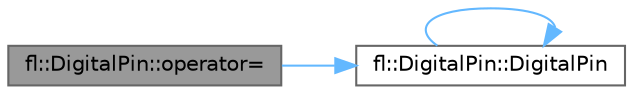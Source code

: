 digraph "fl::DigitalPin::operator="
{
 // LATEX_PDF_SIZE
  bgcolor="transparent";
  edge [fontname=Helvetica,fontsize=10,labelfontname=Helvetica,labelfontsize=10];
  node [fontname=Helvetica,fontsize=10,shape=box,height=0.2,width=0.4];
  rankdir="LR";
  Node1 [id="Node000001",label="fl::DigitalPin::operator=",height=0.2,width=0.4,color="gray40", fillcolor="grey60", style="filled", fontcolor="black",tooltip=" "];
  Node1 -> Node2 [id="edge1_Node000001_Node000002",color="steelblue1",style="solid",tooltip=" "];
  Node2 [id="Node000002",label="fl::DigitalPin::DigitalPin",height=0.2,width=0.4,color="grey40", fillcolor="white", style="filled",URL="$d0/d32/classfl_1_1_digital_pin_ae034367cbe43c3a93a34d68d936c8107.html#ae034367cbe43c3a93a34d68d936c8107",tooltip=" "];
  Node2 -> Node2 [id="edge2_Node000002_Node000002",color="steelblue1",style="solid",tooltip=" "];
}
